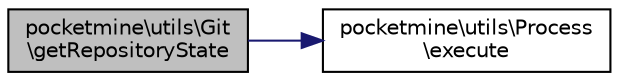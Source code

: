digraph "pocketmine\utils\Git\getRepositoryState"
{
 // INTERACTIVE_SVG=YES
 // LATEX_PDF_SIZE
  edge [fontname="Helvetica",fontsize="10",labelfontname="Helvetica",labelfontsize="10"];
  node [fontname="Helvetica",fontsize="10",shape=record];
  rankdir="LR";
  Node1 [label="pocketmine\\utils\\Git\l\\getRepositoryState",height=0.2,width=0.4,color="black", fillcolor="grey75", style="filled", fontcolor="black",tooltip=" "];
  Node1 -> Node2 [color="midnightblue",fontsize="10",style="solid",fontname="Helvetica"];
  Node2 [label="pocketmine\\utils\\Process\l\\execute",height=0.2,width=0.4,color="black", fillcolor="white", style="filled",URL="$d8/d9e/classpocketmine_1_1utils_1_1_process.html#a4550ac6f1d65f14d7b4af19c465171b9",tooltip=" "];
}
